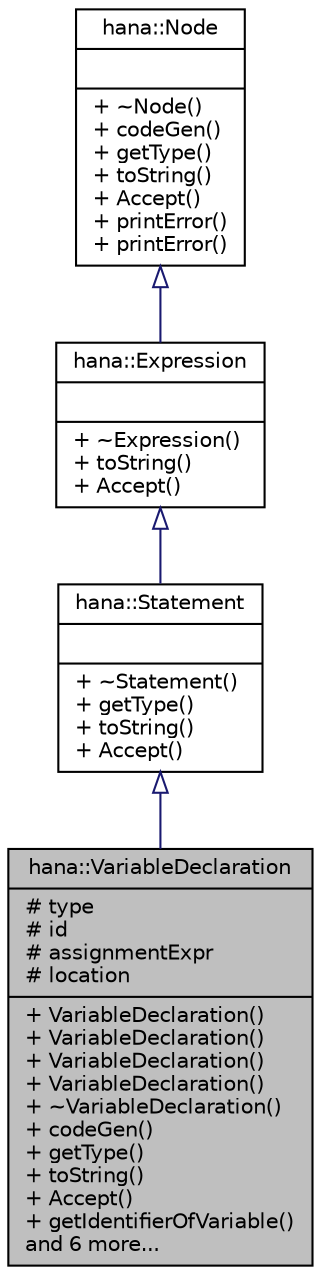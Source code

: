 digraph "hana::VariableDeclaration"
{
 // LATEX_PDF_SIZE
  edge [fontname="Helvetica",fontsize="10",labelfontname="Helvetica",labelfontsize="10"];
  node [fontname="Helvetica",fontsize="10",shape=record];
  Node1 [label="{hana::VariableDeclaration\n|# type\l# id\l# assignmentExpr\l# location\l|+ VariableDeclaration()\l+ VariableDeclaration()\l+ VariableDeclaration()\l+ VariableDeclaration()\l+ ~VariableDeclaration()\l+ codeGen()\l+ getType()\l+ toString()\l+ Accept()\l+ getIdentifierOfVariable()\land 6 more...\l}",height=0.2,width=0.4,color="black", fillcolor="grey75", style="filled", fontcolor="black",tooltip=" "];
  Node2 -> Node1 [dir="back",color="midnightblue",fontsize="10",style="solid",arrowtail="onormal",fontname="Helvetica"];
  Node2 [label="{hana::Statement\n||+ ~Statement()\l+ getType()\l+ toString()\l+ Accept()\l}",height=0.2,width=0.4,color="black", fillcolor="white", style="filled",URL="$classhana_1_1_statement.html",tooltip=" "];
  Node3 -> Node2 [dir="back",color="midnightblue",fontsize="10",style="solid",arrowtail="onormal",fontname="Helvetica"];
  Node3 [label="{hana::Expression\n||+ ~Expression()\l+ toString()\l+ Accept()\l}",height=0.2,width=0.4,color="black", fillcolor="white", style="filled",URL="$classhana_1_1_expression.html",tooltip=" "];
  Node4 -> Node3 [dir="back",color="midnightblue",fontsize="10",style="solid",arrowtail="onormal",fontname="Helvetica"];
  Node4 [label="{hana::Node\n||+ ~Node()\l+ codeGen()\l+ getType()\l+ toString()\l+ Accept()\l+ printError()\l+ printError()\l}",height=0.2,width=0.4,color="black", fillcolor="white", style="filled",URL="$classhana_1_1_node.html",tooltip=" "];
}

